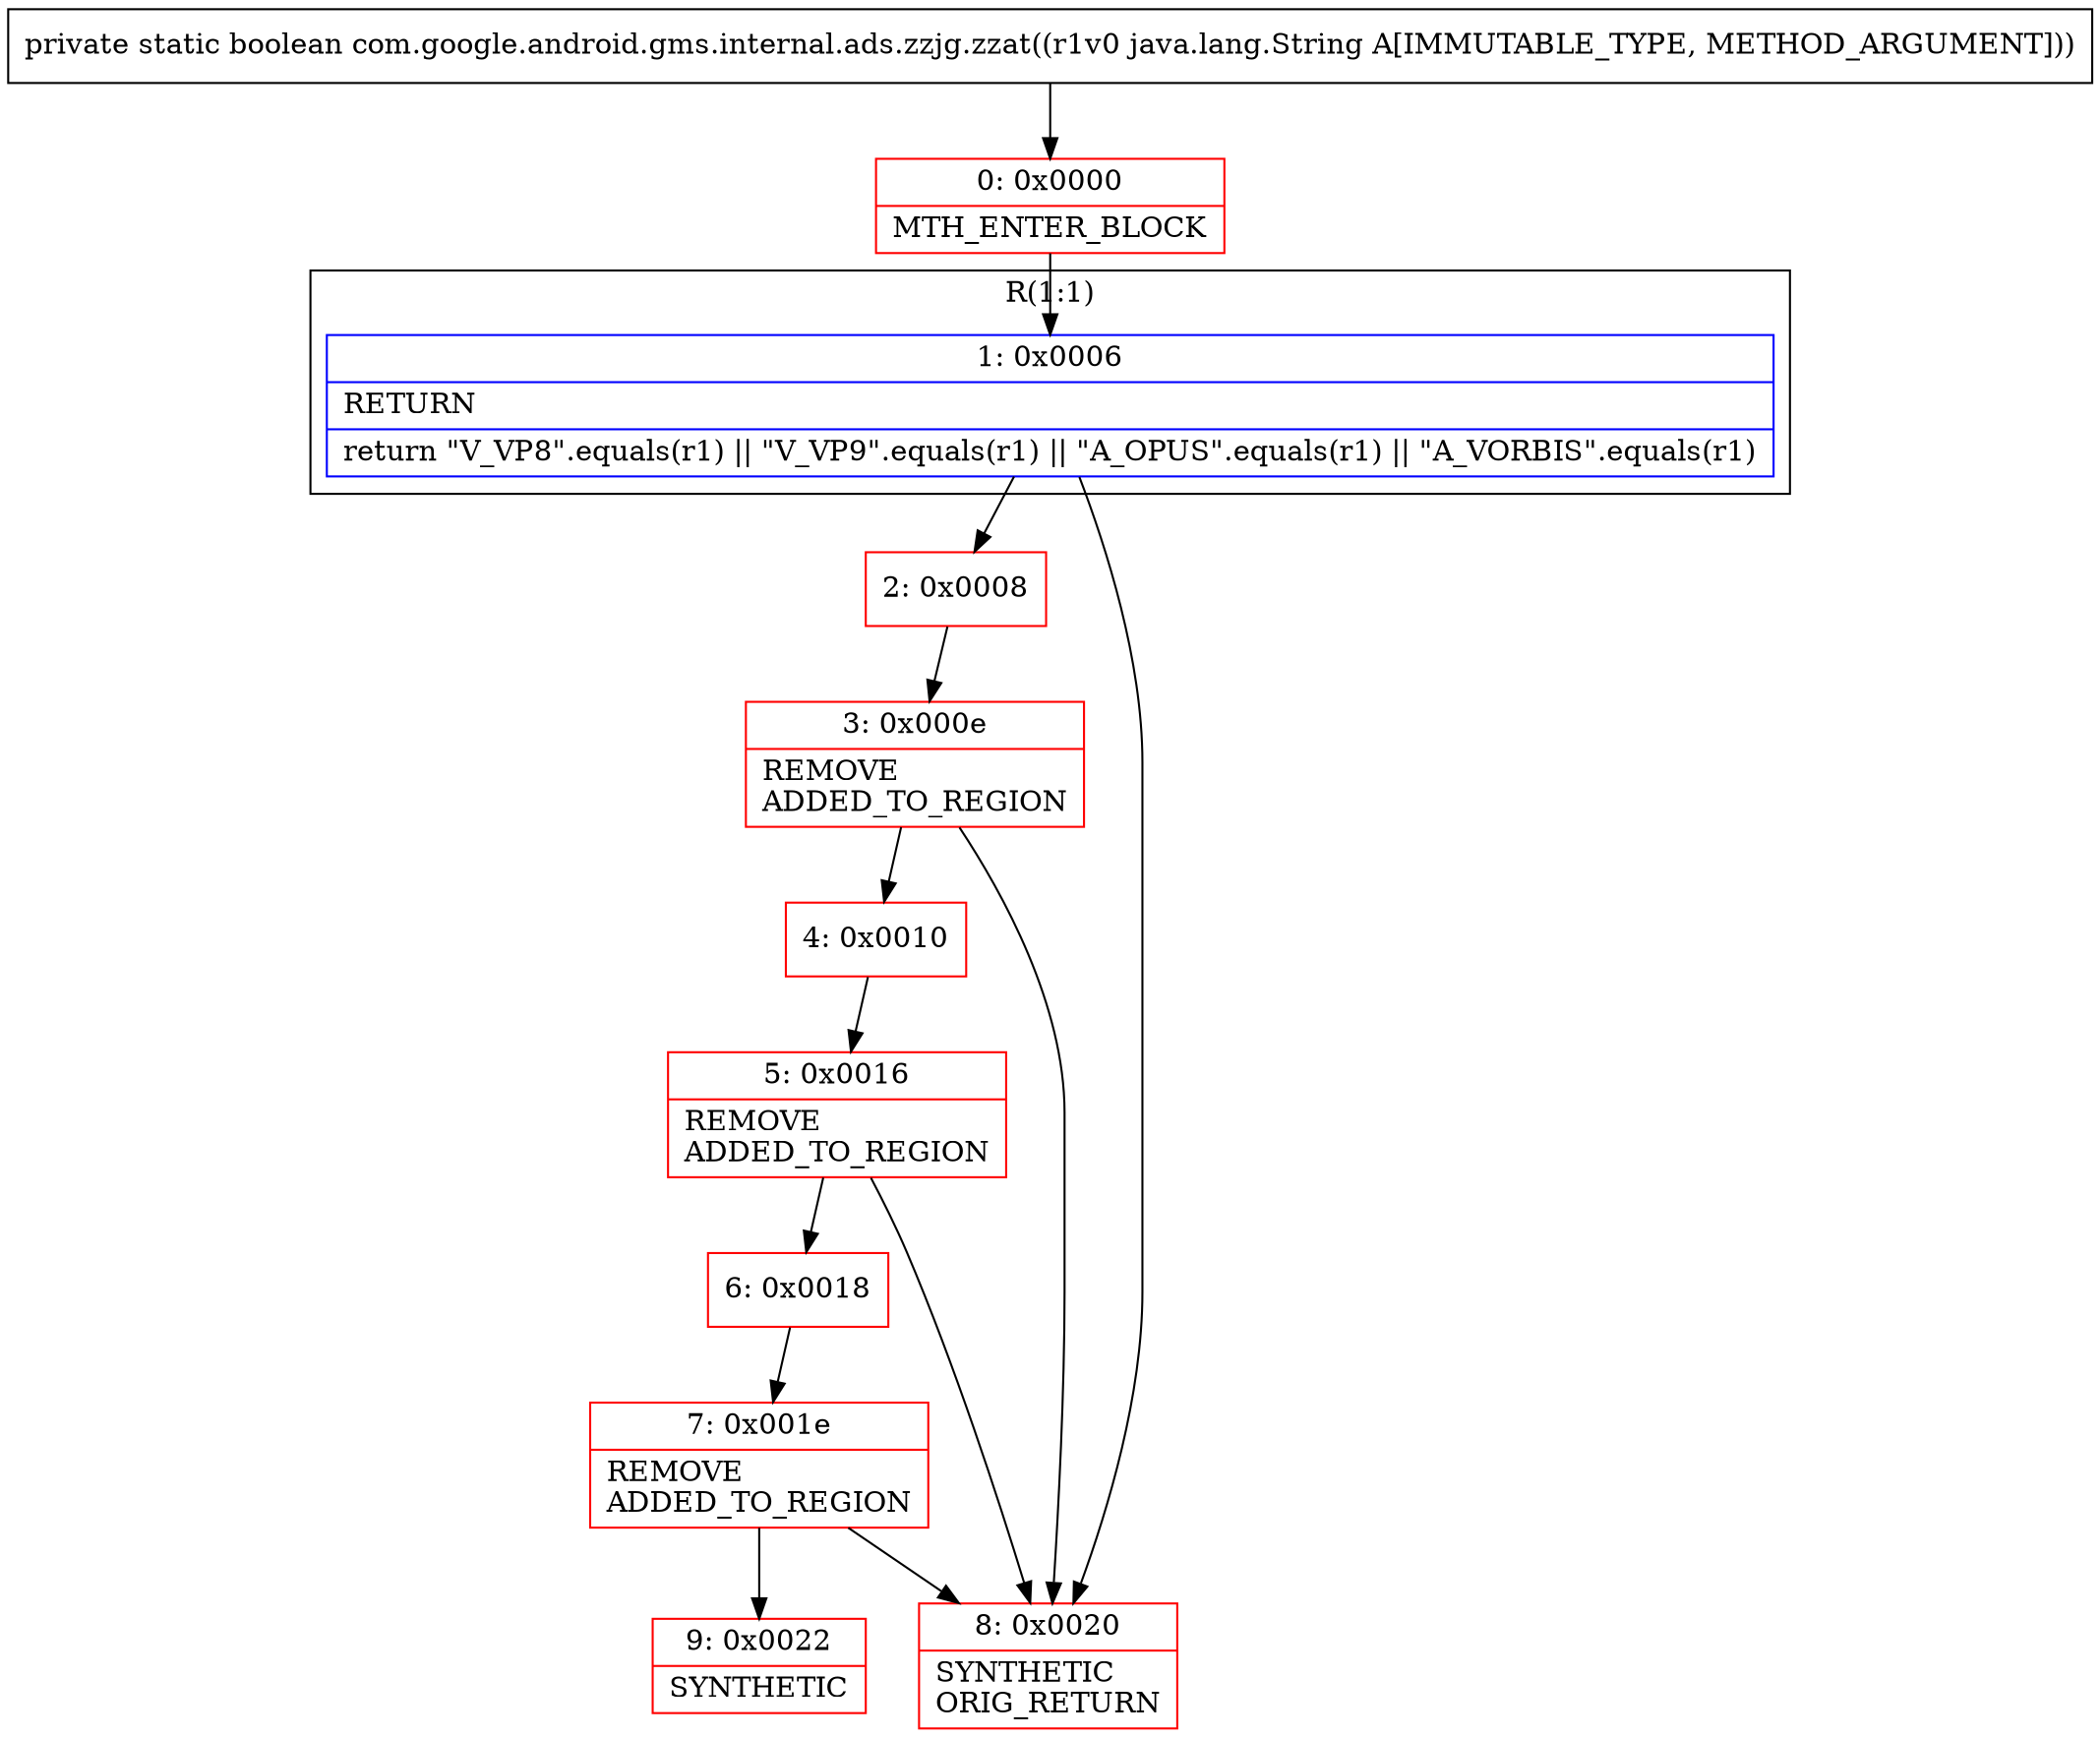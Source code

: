 digraph "CFG forcom.google.android.gms.internal.ads.zzjg.zzat(Ljava\/lang\/String;)Z" {
subgraph cluster_Region_823168521 {
label = "R(1:1)";
node [shape=record,color=blue];
Node_1 [shape=record,label="{1\:\ 0x0006|RETURN\l|return \"V_VP8\".equals(r1) \|\| \"V_VP9\".equals(r1) \|\| \"A_OPUS\".equals(r1) \|\| \"A_VORBIS\".equals(r1)\l}"];
}
Node_0 [shape=record,color=red,label="{0\:\ 0x0000|MTH_ENTER_BLOCK\l}"];
Node_2 [shape=record,color=red,label="{2\:\ 0x0008}"];
Node_3 [shape=record,color=red,label="{3\:\ 0x000e|REMOVE\lADDED_TO_REGION\l}"];
Node_4 [shape=record,color=red,label="{4\:\ 0x0010}"];
Node_5 [shape=record,color=red,label="{5\:\ 0x0016|REMOVE\lADDED_TO_REGION\l}"];
Node_6 [shape=record,color=red,label="{6\:\ 0x0018}"];
Node_7 [shape=record,color=red,label="{7\:\ 0x001e|REMOVE\lADDED_TO_REGION\l}"];
Node_8 [shape=record,color=red,label="{8\:\ 0x0020|SYNTHETIC\lORIG_RETURN\l}"];
Node_9 [shape=record,color=red,label="{9\:\ 0x0022|SYNTHETIC\l}"];
MethodNode[shape=record,label="{private static boolean com.google.android.gms.internal.ads.zzjg.zzat((r1v0 java.lang.String A[IMMUTABLE_TYPE, METHOD_ARGUMENT])) }"];
MethodNode -> Node_0;
Node_1 -> Node_2;
Node_1 -> Node_8;
Node_0 -> Node_1;
Node_2 -> Node_3;
Node_3 -> Node_4;
Node_3 -> Node_8;
Node_4 -> Node_5;
Node_5 -> Node_6;
Node_5 -> Node_8;
Node_6 -> Node_7;
Node_7 -> Node_8;
Node_7 -> Node_9;
}

